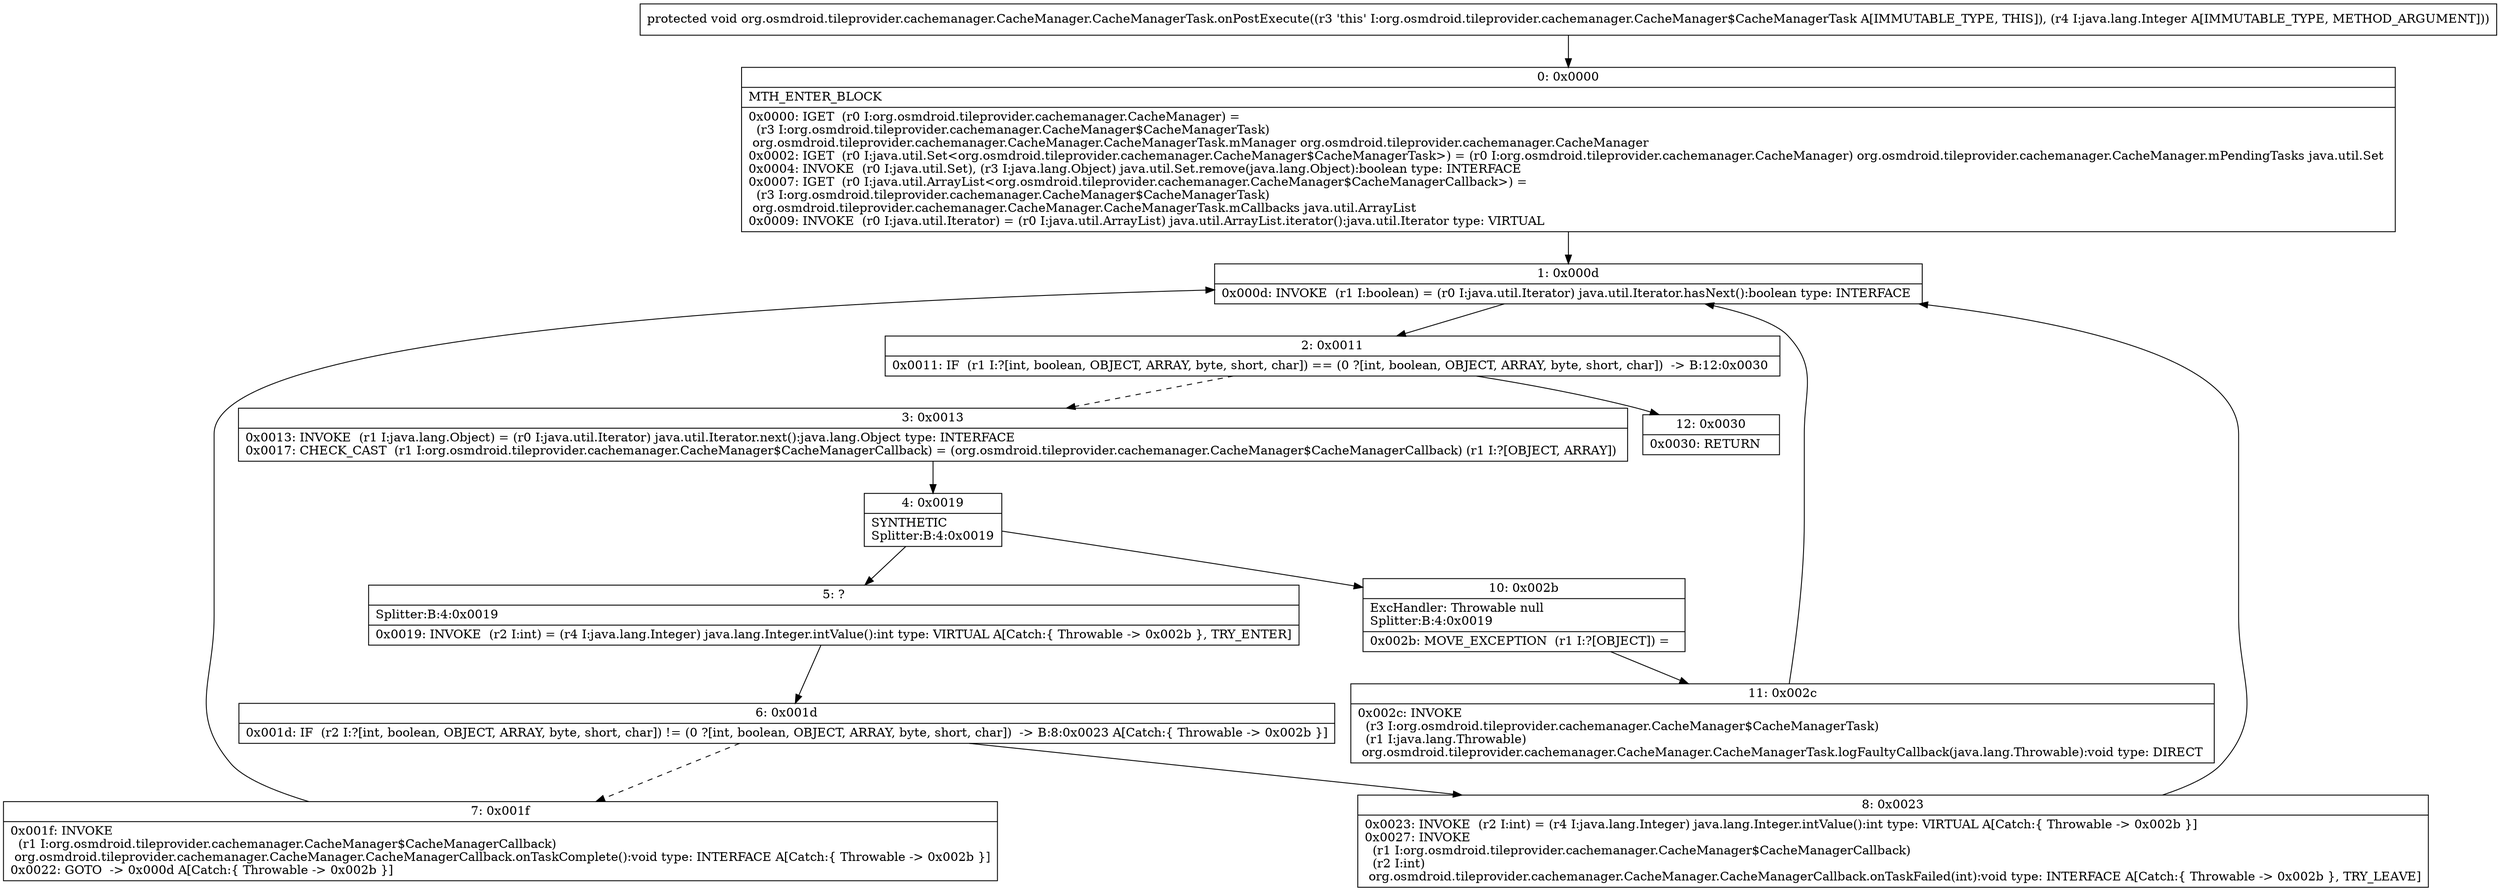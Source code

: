 digraph "CFG fororg.osmdroid.tileprovider.cachemanager.CacheManager.CacheManagerTask.onPostExecute(Ljava\/lang\/Integer;)V" {
Node_0 [shape=record,label="{0\:\ 0x0000|MTH_ENTER_BLOCK\l|0x0000: IGET  (r0 I:org.osmdroid.tileprovider.cachemanager.CacheManager) = \l  (r3 I:org.osmdroid.tileprovider.cachemanager.CacheManager$CacheManagerTask)\l org.osmdroid.tileprovider.cachemanager.CacheManager.CacheManagerTask.mManager org.osmdroid.tileprovider.cachemanager.CacheManager \l0x0002: IGET  (r0 I:java.util.Set\<org.osmdroid.tileprovider.cachemanager.CacheManager$CacheManagerTask\>) = (r0 I:org.osmdroid.tileprovider.cachemanager.CacheManager) org.osmdroid.tileprovider.cachemanager.CacheManager.mPendingTasks java.util.Set \l0x0004: INVOKE  (r0 I:java.util.Set), (r3 I:java.lang.Object) java.util.Set.remove(java.lang.Object):boolean type: INTERFACE \l0x0007: IGET  (r0 I:java.util.ArrayList\<org.osmdroid.tileprovider.cachemanager.CacheManager$CacheManagerCallback\>) = \l  (r3 I:org.osmdroid.tileprovider.cachemanager.CacheManager$CacheManagerTask)\l org.osmdroid.tileprovider.cachemanager.CacheManager.CacheManagerTask.mCallbacks java.util.ArrayList \l0x0009: INVOKE  (r0 I:java.util.Iterator) = (r0 I:java.util.ArrayList) java.util.ArrayList.iterator():java.util.Iterator type: VIRTUAL \l}"];
Node_1 [shape=record,label="{1\:\ 0x000d|0x000d: INVOKE  (r1 I:boolean) = (r0 I:java.util.Iterator) java.util.Iterator.hasNext():boolean type: INTERFACE \l}"];
Node_2 [shape=record,label="{2\:\ 0x0011|0x0011: IF  (r1 I:?[int, boolean, OBJECT, ARRAY, byte, short, char]) == (0 ?[int, boolean, OBJECT, ARRAY, byte, short, char])  \-\> B:12:0x0030 \l}"];
Node_3 [shape=record,label="{3\:\ 0x0013|0x0013: INVOKE  (r1 I:java.lang.Object) = (r0 I:java.util.Iterator) java.util.Iterator.next():java.lang.Object type: INTERFACE \l0x0017: CHECK_CAST  (r1 I:org.osmdroid.tileprovider.cachemanager.CacheManager$CacheManagerCallback) = (org.osmdroid.tileprovider.cachemanager.CacheManager$CacheManagerCallback) (r1 I:?[OBJECT, ARRAY]) \l}"];
Node_4 [shape=record,label="{4\:\ 0x0019|SYNTHETIC\lSplitter:B:4:0x0019\l}"];
Node_5 [shape=record,label="{5\:\ ?|Splitter:B:4:0x0019\l|0x0019: INVOKE  (r2 I:int) = (r4 I:java.lang.Integer) java.lang.Integer.intValue():int type: VIRTUAL A[Catch:\{ Throwable \-\> 0x002b \}, TRY_ENTER]\l}"];
Node_6 [shape=record,label="{6\:\ 0x001d|0x001d: IF  (r2 I:?[int, boolean, OBJECT, ARRAY, byte, short, char]) != (0 ?[int, boolean, OBJECT, ARRAY, byte, short, char])  \-\> B:8:0x0023 A[Catch:\{ Throwable \-\> 0x002b \}]\l}"];
Node_7 [shape=record,label="{7\:\ 0x001f|0x001f: INVOKE  \l  (r1 I:org.osmdroid.tileprovider.cachemanager.CacheManager$CacheManagerCallback)\l org.osmdroid.tileprovider.cachemanager.CacheManager.CacheManagerCallback.onTaskComplete():void type: INTERFACE A[Catch:\{ Throwable \-\> 0x002b \}]\l0x0022: GOTO  \-\> 0x000d A[Catch:\{ Throwable \-\> 0x002b \}]\l}"];
Node_8 [shape=record,label="{8\:\ 0x0023|0x0023: INVOKE  (r2 I:int) = (r4 I:java.lang.Integer) java.lang.Integer.intValue():int type: VIRTUAL A[Catch:\{ Throwable \-\> 0x002b \}]\l0x0027: INVOKE  \l  (r1 I:org.osmdroid.tileprovider.cachemanager.CacheManager$CacheManagerCallback)\l  (r2 I:int)\l org.osmdroid.tileprovider.cachemanager.CacheManager.CacheManagerCallback.onTaskFailed(int):void type: INTERFACE A[Catch:\{ Throwable \-\> 0x002b \}, TRY_LEAVE]\l}"];
Node_10 [shape=record,label="{10\:\ 0x002b|ExcHandler: Throwable null\lSplitter:B:4:0x0019\l|0x002b: MOVE_EXCEPTION  (r1 I:?[OBJECT]) =  \l}"];
Node_11 [shape=record,label="{11\:\ 0x002c|0x002c: INVOKE  \l  (r3 I:org.osmdroid.tileprovider.cachemanager.CacheManager$CacheManagerTask)\l  (r1 I:java.lang.Throwable)\l org.osmdroid.tileprovider.cachemanager.CacheManager.CacheManagerTask.logFaultyCallback(java.lang.Throwable):void type: DIRECT \l}"];
Node_12 [shape=record,label="{12\:\ 0x0030|0x0030: RETURN   \l}"];
MethodNode[shape=record,label="{protected void org.osmdroid.tileprovider.cachemanager.CacheManager.CacheManagerTask.onPostExecute((r3 'this' I:org.osmdroid.tileprovider.cachemanager.CacheManager$CacheManagerTask A[IMMUTABLE_TYPE, THIS]), (r4 I:java.lang.Integer A[IMMUTABLE_TYPE, METHOD_ARGUMENT])) }"];
MethodNode -> Node_0;
Node_0 -> Node_1;
Node_1 -> Node_2;
Node_2 -> Node_3[style=dashed];
Node_2 -> Node_12;
Node_3 -> Node_4;
Node_4 -> Node_5;
Node_4 -> Node_10;
Node_5 -> Node_6;
Node_6 -> Node_7[style=dashed];
Node_6 -> Node_8;
Node_7 -> Node_1;
Node_8 -> Node_1;
Node_10 -> Node_11;
Node_11 -> Node_1;
}

